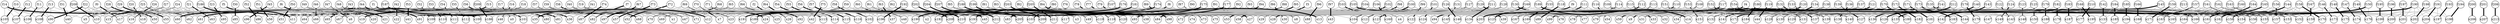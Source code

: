 // Time for parse the graph: 0.052003
// Number of varialbes:214
// Resulting graph:
// Number of variables:214
// Execution time: 0
// Return code: 0
graph ColumnSteady5{
node[shape=circle,fixedsize=1]
edge[color="gray", style="setlinewidth(2)"]
	"f0"--"x5" "f0"--"x10" "f0"--"x15" "f0"--"x16" "f0"--"x18" "f0"--"x35" "f0"--"x40" 
	"f1"--"x6" "f1"--"x11" "f1"--"x19" "f1"--"x20" "f1"--"x21" "f1"--"x22" "f1"--"x41" 
	"f2"--"x7" "f2"--"x12" "f2"--"x23" "f2"--"x24" "f2"--"x26" "f2"--"x37" "f2"--"x42" 
	"f3"--"x8" "f3"--"x13" "f3"--"x27" "f3"--"x28" "f3"--"x30" "f3"--"x38" "f3"--"x43" 
	"f4"--"x9" "f4"--"x14" "f4"--"x32" "f4"--"x33" "f4"--"x34" "f4"--"x39" "f4"--"x44" 
	"f5"--"x50" "f5"--"x55" "f5"--"x60" "f5"--"x61" "f5"--"x62" "f5"--"x63" "f5"--"x85" 
	"f6"--"x51" "f6"--"x56" "f6"--"x64" "f6"--"x65" "f6"--"x66" "f6"--"x67" "f6"--"x86" 
	"f7"--"x52" "f7"--"x57" "f7"--"x68" "f7"--"x69" "f7"--"x70" "f7"--"x71" "f7"--"x87" 
	"f8"--"x53" "f8"--"x58" "f8"--"x72" "f8"--"x73" "f8"--"x74" "f8"--"x75" "f8"--"x88" 
	"f9"--"x54" "f9"--"x59" "f9"--"x76" "f9"--"x77" "f9"--"x78" "f9"--"x79" "f9"--"x89" 
	"f10"--"x15" "f10"--"x90" 
	"f11"--"x16" "f11"--"x90" 
	"f12"--"x17" "f12"--"x90" 
	"f13"--"x18" "f13"--"x90" 
	"f14"--"x5" "f14"--"x105" "f14"--"x106" "f14"--"x107" "f14"--"x108" 
	"f15"--"x0" "f15"--"x15" "f15"--"x45" "f15"--"x46" "f15"--"x60" "f15"--"x100" "f15"--"x186" "f15"--"x189" "f15"--"x205" "f15"--"x208" 
	"f16"--"x0" "f16"--"x16" "f16"--"x45" "f16"--"x61" "f16"--"x65" "f16"--"x100" "f16"--"x186" "f16"--"x190" "f16"--"x205" "f16"--"x209" 
	"f17"--"x17" "f17"--"x45" "f17"--"x46" "f17"--"x62" "f17"--"x66" "f17"--"x100" "f17"--"x186" "f17"--"x191" "f17"--"x205" "f17"--"x210" 
	"f18"--"x0" "f18"--"x18" "f18"--"x45" "f18"--"x46" "f18"--"x63" "f18"--"x100" "f18"--"x186" "f18"--"x192" "f18"--"x205" "f18"--"x211" 
	"f19"--"x0" "f19"--"x35" "f19"--"x46" "f19"--"x80" "f19"--"x81" "f19"--"x100" "f19"--"x186" "f19"--"x193" "f19"--"x205" "f19"--"x212" 
	"f20"--"x15" "f20"--"x16" "f20"--"x17" 
	"f21"--"x15" "f21"--"x16" "f21"--"x17" "f21"--"x18" "f21"--"x60" "f21"--"x61" "f21"--"x62" 
	"f22"--"x5" "f22"--"x10" "f22"--"x15" "f22"--"x16" "f22"--"x17" "f22"--"x18" 
	"f23"--"x50" "f23"--"x55" "f23"--"x60" "f23"--"x61" "f23"--"x62" "f23"--"x63" 
	"f24"--"x10" "f24"--"x15" "f24"--"x16" "f24"--"x17" "f24"--"x18" "f24"--"x50" "f24"--"x55" "f24"--"x60" "f24"--"x61" "f24"--"x62" "f24"--"x63" 
	"f25"--"x5" "f25"--"x10" "f25"--"x15" "f25"--"x16" "f25"--"x17" "f25"--"x18" "f25"--"x50" "f25"--"x55" "f25"--"x60" "f25"--"x61" "f25"--"x63" 
	"f26"--"x5" "f26"--"x10" "f26"--"x15" "f26"--"x17" "f26"--"x18" "f26"--"x50" "f26"--"x55" "f26"--"x60" "f26"--"x61" "f26"--"x62" "f26"--"x63" 
	"f27"--"x5" "f27"--"x10" "f27"--"x16" "f27"--"x17" "f27"--"x18" "f27"--"x50" "f27"--"x55" "f27"--"x60" "f27"--"x61" "f27"--"x62" "f27"--"x63" 
	"f28"--"x5" 
	"f29"--"x10" 
	
	
	"f32"--"x19" "f32"--"x91" 
	"f33"--"x20" "f33"--"x91" 
	"f34"--"x21" "f34"--"x91" 
	"f35"--"x22" "f35"--"x91" 
	"f36"--"x6" "f36"--"x109" "f36"--"x110" "f36"--"x111" "f36"--"x112" 
	"f37"--"x0" "f37"--"x1" "f37"--"x15" "f37"--"x19" "f37"--"x46" "f37"--"x47" "f37"--"x64" "f37"--"x101" "f37"--"x205" "f37"--"x208" 
	"f38"--"x0" "f38"--"x1" "f38"--"x16" "f38"--"x20" "f38"--"x46" "f38"--"x65" "f38"--"x69" "f38"--"x101" "f38"--"x205" "f38"--"x209" 
	"f39"--"x0" "f39"--"x17" "f39"--"x21" "f39"--"x46" "f39"--"x47" "f39"--"x66" "f39"--"x70" "f39"--"x101" "f39"--"x205" "f39"--"x210" 
	"f40"--"x0" "f40"--"x1" "f40"--"x18" "f40"--"x22" "f40"--"x46" "f40"--"x47" "f40"--"x67" "f40"--"x101" "f40"--"x205" "f40"--"x211" 
	"f41"--"x0" "f41"--"x1" "f41"--"x36" "f41"--"x46" "f41"--"x47" "f41"--"x81" "f41"--"x82" "f41"--"x101" "f41"--"x205" "f41"--"x212" 
	"f42"--"x19" "f42"--"x20" "f42"--"x21" 
	"f43"--"x19" "f43"--"x20" "f43"--"x21" "f43"--"x22" "f43"--"x64" "f43"--"x66" "f43"--"x67" 
	"f44"--"x6" "f44"--"x11" "f44"--"x19" "f44"--"x20" "f44"--"x21" "f44"--"x22" 
	"f45"--"x51" "f45"--"x56" "f45"--"x64" "f45"--"x65" "f45"--"x66" "f45"--"x67" 
	"f46"--"x6" "f46"--"x11" "f46"--"x19" "f46"--"x20" "f46"--"x21" "f46"--"x22" "f46"--"x51" "f46"--"x56" "f46"--"x64" "f46"--"x65" "f46"--"x67" 
	"f47"--"x11" "f47"--"x19" "f47"--"x20" "f47"--"x21" "f47"--"x22" "f47"--"x51" "f47"--"x56" "f47"--"x64" "f47"--"x65" "f47"--"x66" "f47"--"x67" 
	"f48"--"x6" "f48"--"x11" "f48"--"x19" "f48"--"x21" "f48"--"x22" "f48"--"x51" "f48"--"x56" "f48"--"x64" "f48"--"x65" "f48"--"x66" "f48"--"x67" 
	"f49"--"x6" "f49"--"x11" "f49"--"x19" "f49"--"x20" "f49"--"x22" "f49"--"x51" "f49"--"x56" "f49"--"x64" "f49"--"x65" "f49"--"x66" "f49"--"x67" 
	"f50"--"x6" 
	"f51"--"x11" 
	
	
	"f54"--"x23" "f54"--"x92" 
	"f55"--"x24" "f55"--"x92" 
	"f56"--"x25" "f56"--"x92" 
	"f57"--"x26" "f57"--"x92" 
	"f58"--"x7" "f58"--"x113" "f58"--"x114" "f58"--"x115" "f58"--"x116" 
	"f59"--"x1" "f59"--"x2" "f59"--"x23" "f59"--"x47" "f59"--"x48" "f59"--"x68" "f59"--"x72" "f59"--"x102" "f59"--"x196" "f59"--"x199" 
	"f60"--"x1" "f60"--"x2" "f60"--"x20" "f60"--"x24" "f60"--"x47" "f60"--"x69" "f60"--"x73" "f60"--"x102" "f60"--"x196" "f60"--"x200" 
	"f61"--"x1" "f61"--"x21" "f61"--"x25" "f61"--"x47" "f61"--"x48" "f61"--"x70" "f61"--"x74" "f61"--"x102" "f61"--"x196" "f61"--"x201" 
	"f62"--"x1" "f62"--"x2" "f62"--"x22" "f62"--"x26" "f62"--"x47" "f62"--"x48" "f62"--"x71" "f62"--"x102" "f62"--"x196" "f62"--"x202" 
	"f63"--"x1" "f63"--"x2" "f63"--"x36" "f63"--"x47" "f63"--"x48" "f63"--"x82" "f63"--"x83" "f63"--"x102" "f63"--"x196" "f63"--"x203" 
	"f64"--"x23" "f64"--"x24" "f64"--"x25" 
	"f65"--"x23" "f65"--"x24" "f65"--"x25" "f65"--"x26" "f65"--"x68" "f65"--"x70" "f65"--"x71" 
	"f66"--"x7" "f66"--"x12" "f66"--"x23" "f66"--"x24" "f66"--"x25" "f66"--"x26" 
	"f67"--"x52" "f67"--"x57" "f67"--"x68" "f67"--"x69" "f67"--"x70" "f67"--"x71" 
	"f68"--"x7" "f68"--"x12" "f68"--"x23" "f68"--"x24" "f68"--"x25" "f68"--"x26" "f68"--"x52" "f68"--"x57" "f68"--"x68" "f68"--"x69" "f68"--"x71" 
	"f69"--"x7" "f69"--"x12" "f69"--"x24" "f69"--"x25" "f69"--"x26" "f69"--"x52" "f69"--"x57" "f69"--"x68" "f69"--"x69" "f69"--"x70" "f69"--"x71" 
	"f70"--"x12" "f70"--"x23" "f70"--"x24" "f70"--"x25" "f70"--"x26" "f70"--"x52" "f70"--"x57" "f70"--"x68" "f70"--"x69" "f70"--"x70" "f70"--"x71" 
	"f71"--"x7" "f71"--"x12" "f71"--"x23" "f71"--"x25" "f71"--"x26" "f71"--"x52" "f71"--"x57" "f71"--"x68" "f71"--"x69" "f71"--"x70" "f71"--"x71" 
	"f72"--"x7" 
	"f73"--"x12" 
	
	
	"f76"--"x27" "f76"--"x93" 
	"f77"--"x28" "f77"--"x93" 
	"f78"--"x29" "f78"--"x93" 
	"f79"--"x30" "f79"--"x93" 
	"f80"--"x8" "f80"--"x117" "f80"--"x118" "f80"--"x119" "f80"--"x120" 
	"f81"--"x2" "f81"--"x3" "f81"--"x23" "f81"--"x27" "f81"--"x48" "f81"--"x49" "f81"--"x72" "f81"--"x103" "f81"--"x205" "f81"--"x208" 
	"f82"--"x2" "f82"--"x3" "f82"--"x24" "f82"--"x28" "f82"--"x48" "f82"--"x49" "f82"--"x73" "f82"--"x103" "f82"--"x205" "f82"--"x209" 
	"f83"--"x2" "f83"--"x25" "f83"--"x29" "f83"--"x48" "f83"--"x49" "f83"--"x74" "f83"--"x78" "f83"--"x103" "f83"--"x205" "f83"--"x210" 
	"f84"--"x2" "f84"--"x3" "f84"--"x26" "f84"--"x30" "f84"--"x48" "f84"--"x75" "f84"--"x79" "f84"--"x103" "f84"--"x205" "f84"--"x211" 
	"f85"--"x2" "f85"--"x3" "f85"--"x37" "f85"--"x48" "f85"--"x49" "f85"--"x83" "f85"--"x84" "f85"--"x103" "f85"--"x205" "f85"--"x212" 
	"f86"--"x27" "f86"--"x28" "f86"--"x29" 
	"f87"--"x27" "f87"--"x28" "f87"--"x29" "f87"--"x30" "f87"--"x72" "f87"--"x74" "f87"--"x75" 
	"f88"--"x8" "f88"--"x13" "f88"--"x27" "f88"--"x28" "f88"--"x29" "f88"--"x30" 
	"f89"--"x53" "f89"--"x58" "f89"--"x72" "f89"--"x73" "f89"--"x74" "f89"--"x75" 
	"f90"--"x8" "f90"--"x13" "f90"--"x27" "f90"--"x28" "f90"--"x29" "f90"--"x30" "f90"--"x53" "f90"--"x58" "f90"--"x72" "f90"--"x73" "f90"--"x75" 
	"f91"--"x8" "f91"--"x13" "f91"--"x28" "f91"--"x29" "f91"--"x30" "f91"--"x53" "f91"--"x58" "f91"--"x72" "f91"--"x73" "f91"--"x74" "f91"--"x75" 
	"f92"--"x8" "f92"--"x13" "f92"--"x27" "f92"--"x28" "f92"--"x29" "f92"--"x30" "f92"--"x53" "f92"--"x58" "f92"--"x73" "f92"--"x74" "f92"--"x75" 
	"f93"--"x13" "f93"--"x27" "f93"--"x28" "f93"--"x29" "f93"--"x30" "f93"--"x53" "f93"--"x58" "f93"--"x72" "f93"--"x73" "f93"--"x74" "f93"--"x75" 
	"f94"--"x8" 
	"f95"--"x13" 
	
	
	"f98"--"x31" "f98"--"x94" 
	"f99"--"x32" "f99"--"x94" 
	"f100"--"x33" "f100"--"x94" 
	"f101"--"x34" "f101"--"x94" 
	"f102"--"x9" "f102"--"x121" "f102"--"x122" "f102"--"x123" "f102"--"x124" 
	"f103"--"x3" "f103"--"x27" "f103"--"x31" "f103"--"x49" "f103"--"x76" "f103"--"x104" "f103"--"x160" "f103"--"x163" "f103"--"x205" "f103"--"x208" 
	"f104"--"x3" "f104"--"x4" "f104"--"x32" "f104"--"x49" "f104"--"x77" "f104"--"x104" "f104"--"x160" "f104"--"x164" "f104"--"x205" "f104"--"x209" 
	"f105"--"x3" "f105"--"x4" "f105"--"x29" "f105"--"x33" "f105"--"x49" "f105"--"x78" "f105"--"x104" "f105"--"x160" "f105"--"x205" "f105"--"x210" 
	"f106"--"x3" "f106"--"x4" "f106"--"x30" "f106"--"x34" "f106"--"x49" "f106"--"x79" "f106"--"x104" "f106"--"x166" "f106"--"x205" "f106"--"x211" 
	"f107"--"x3" "f107"--"x4" "f107"--"x38" "f107"--"x49" "f107"--"x84" "f107"--"x104" "f107"--"x160" "f107"--"x167" "f107"--"x205" "f107"--"x212" 
	"f108"--"x31" "f108"--"x32" "f108"--"x33" 
	"f109"--"x31" "f109"--"x33" "f109"--"x34" "f109"--"x76" "f109"--"x77" "f109"--"x78" "f109"--"x79" 
	"f110"--"x9" "f110"--"x14" "f110"--"x31" "f110"--"x32" "f110"--"x33" "f110"--"x34" 
	"f111"--"x54" "f111"--"x59" "f111"--"x76" "f111"--"x77" "f111"--"x78" "f111"--"x79" 
	"f112"--"x9" "f112"--"x14" "f112"--"x31" "f112"--"x32" "f112"--"x33" "f112"--"x34" "f112"--"x54" "f112"--"x59" "f112"--"x76" "f112"--"x77" "f112"--"x78" 
	"f113"--"x14" "f113"--"x31" "f113"--"x32" "f113"--"x33" "f113"--"x34" "f113"--"x54" "f113"--"x59" "f113"--"x76" "f113"--"x77" "f113"--"x78" "f113"--"x79" 
	"f114"--"x9" "f114"--"x14" "f114"--"x31" "f114"--"x32" "f114"--"x33" "f114"--"x34" "f114"--"x54" "f114"--"x59" "f114"--"x76" "f114"--"x77" "f114"--"x79" 
	"f115"--"x9" "f115"--"x14" "f115"--"x31" "f115"--"x32" "f115"--"x34" "f115"--"x54" "f115"--"x59" "f115"--"x76" "f115"--"x77" "f115"--"x78" "f115"--"x79" 
	"f116"--"x9" 
	"f117"--"x14" 
	
	
	"f120"--"x126" "f120"--"x127" "f120"--"x128" "f120"--"x129" "f120"--"x130" "f120"--"x131" "f120"--"x133" 
	"f121"--"x135" "f121"--"x136" "f121"--"x137" "f121"--"x138" "f121"--"x139" "f121"--"x140" "f121"--"x142" 
	"f122"--"x128" "f122"--"x147" 
	"f123"--"x129" "f123"--"x143" 
	"f124"--"x130" "f124"--"x143" 
	"f125"--"x131" "f125"--"x143" 
	
	"f127"--"x45" "f127"--"x125" "f127"--"x128" "f127"--"x134" "f127"--"x137" "f127"--"x146" 
	"f128"--"x45" "f128"--"x125" "f128"--"x129" "f128"--"x134" "f128"--"x138" "f128"--"x146" 
	"f129"--"x45" "f129"--"x62" "f129"--"x125" "f129"--"x130" "f129"--"x134" "f129"--"x146" 
	"f130"--"x45" "f130"--"x63" "f130"--"x125" "f130"--"x131" "f130"--"x134" "f130"--"x146" 
	"f131"--"x45" "f131"--"x80" "f131"--"x125" "f131"--"x132" "f131"--"x134" "f131"--"x141" "f131"--"x146" 
	"f132"--"x128" "f132"--"x129" "f132"--"x130" 
	"f133"--"x128" "f133"--"x129" "f133"--"x130" "f133"--"x131" "f133"--"x138" "f133"--"x139" "f133"--"x140" 
	"f134"--"x126" "f134"--"x127" "f134"--"x128" "f134"--"x129" "f134"--"x131" "f134"--"x143" 
	"f135"--"x135" "f135"--"x136" "f135"--"x137" "f135"--"x138" "f135"--"x139" "f135"--"x140" 
	"f136"--"x126" "f136"--"x127" "f136"--"x128" "f136"--"x129" "f136"--"x130" "f136"--"x131" "f136"--"x135" "f136"--"x136" "f136"--"x137" "f136"--"x139" "f136"--"x140" 
	"f137"--"x126" "f137"--"x127" "f137"--"x128" "f137"--"x130" "f137"--"x131" "f137"--"x135" "f137"--"x136" "f137"--"x137" "f137"--"x138" "f137"--"x139" "f137"--"x140" 
	"f138"--"x126" "f138"--"x127" "f138"--"x129" "f138"--"x130" "f138"--"x131" "f138"--"x135" "f138"--"x136" "f138"--"x137" "f138"--"x138" "f138"--"x139" "f138"--"x140" 
	"f139"--"x126" "f139"--"x128" "f139"--"x129" "f139"--"x130" "f139"--"x131" "f139"--"x135" "f139"--"x136" "f139"--"x137" "f139"--"x138" "f139"--"x139" "f139"--"x140" 
	"f140"--"x126" 
	"f141"--"x127" 
	
	
	"f144"--"x152" "f144"--"x153" "f144"--"x154" "f144"--"x155" "f144"--"x156" "f144"--"x157" "f144"--"x159" 
	"f145"--"x161" "f145"--"x162" "f145"--"x163" "f145"--"x164" "f145"--"x165" "f145"--"x166" "f145"--"x168" 
	"f146"--"x154" "f146"--"x170" 
	"f147"--"x155" "f147"--"x170" 
	"f148"--"x156" "f148"--"x170" 
	"f149"--"x157" "f149"--"x170" 
	"f150"--"x152" "f150"--"x173" "f150"--"x174" "f150"--"x175" "f150"--"x176" 
	"f151"--"x4" "f151"--"x31" "f151"--"x151" "f151"--"x160" "f151"--"x163" "f151"--"x172" "f151"--"x205" "f151"--"x208" 
	"f152"--"x4" "f152"--"x32" "f152"--"x151" "f152"--"x160" "f152"--"x164" "f152"--"x172" "f152"--"x205" "f152"--"x209" 
	"f153"--"x4" "f153"--"x33" "f153"--"x156" "f153"--"x160" "f153"--"x165" "f153"--"x172" "f153"--"x205" "f153"--"x210" 
	"f154"--"x4" "f154"--"x34" "f154"--"x151" "f154"--"x157" "f154"--"x160" "f154"--"x172" "f154"--"x205" "f154"--"x211" 
	"f155"--"x4" "f155"--"x39" "f155"--"x151" "f155"--"x158" "f155"--"x160" "f155"--"x167" "f155"--"x172" "f155"--"x205" "f155"--"x212" 
	"f156"--"x154" "f156"--"x155" "f156"--"x156" 
	"f157"--"x154" "f157"--"x155" "f157"--"x156" "f157"--"x157" "f157"--"x164" "f157"--"x165" "f157"--"x166" 
	"f158"--"x152" "f158"--"x153" "f158"--"x154" "f158"--"x155" "f158"--"x156" "f158"--"x157" 
	"f159"--"x161" "f159"--"x162" "f159"--"x163" "f159"--"x164" "f159"--"x165" "f159"--"x166" 
	"f160"--"x152" "f160"--"x153" "f160"--"x154" "f160"--"x155" "f160"--"x156" "f160"--"x157" "f160"--"x161" "f160"--"x162" "f160"--"x163" "f160"--"x165" "f160"--"x166" 
	"f161"--"x152" "f161"--"x153" "f161"--"x154" "f161"--"x155" "f161"--"x157" "f161"--"x161" "f161"--"x162" "f161"--"x163" "f161"--"x164" "f161"--"x165" "f161"--"x166" 
	"f162"--"x153" "f162"--"x154" "f162"--"x155" "f162"--"x156" "f162"--"x157" "f162"--"x161" "f162"--"x162" "f162"--"x163" "f162"--"x164" "f162"--"x165" "f162"--"x166" 
	"f163"--"x152" "f163"--"x154" "f163"--"x155" "f163"--"x156" "f163"--"x157" "f163"--"x161" "f163"--"x162" "f163"--"x163" "f163"--"x164" "f163"--"x165" "f163"--"x166" 
	"f164"--"x153" 
	"f165"--"x152" 
	
	
	"f168"--"x125" "f168"--"x177" 
	"f169"--"x177" "f169"--"x186" 
	"f170"--"x128" 
	"f171"--"x129" 
	"f172"--"x130" 
	"f173"--"x131" 
	"f174"--"x128" 
	"f175"--"x129" 
	"f176"--"x130" 
	"f177"--"x131" 
	"f178"--"x127" 
	"f179"--"x127" 
	"f180"--"x132" 
	"f181"--"x132" 
	"f182"--"x126" 
	"f183"--"x126" 
	"f184"--"x133" 
	"f185"--"x133" 
	"f186"--"x10" 
	"f187"--"x11" 
	"f188"--"x12" 
	"f189"--"x13" 
	"f190"--"x197" "f190"--"x198" "f190"--"x199" "f190"--"x200" "f190"--"x201" "f190"--"x202" "f190"--"x204" 
	"f191"--"x197" "f191"--"x198" "f191"--"x199" "f191"--"x200" "f191"--"x201" "f191"--"x202" 
	
	
	
	
	
	
	
	
	
	
	
	
	
	
	
	
	
	
	
	
	
	"f213"--"x161" 
edge[color="black", style="setlinewidth(4)"]
	"f0"--"x17"
	"f1"--"x36"
	"f2"--"x25"
	"f3"--"x29"
	"f4"--"x31"
	"f5"--"x80"
	"f6"--"x81"
	"f7"--"x82"
	"f8"--"x83"
	"f9"--"x84"
	"f10"--"x105"
	"f11"--"x106"
	"f12"--"x107"
	"f13"--"x108"
	"f14"--"x100"
	"f15"--"x64"
	"f16"--"x46"
	"f17"--"x0"
	"f18"--"x67"
	"f19"--"x45"
	"f20"--"x18"
	"f21"--"x63"
	"f22"--"x90"
	"f23"--"x95"
	"f24"--"x5"
	"f25"--"x62"
	"f26"--"x16"
	"f27"--"x15"
	"f28"--"x50"
	"f29"--"x55"
	"f30"--"x85"
	"f31"--"x40"
	"f32"--"x109"
	"f33"--"x110"
	"f34"--"x111"
	"f35"--"x112"
	"f36"--"x101"
	"f37"--"x68"
	"f38"--"x47"
	"f39"--"x1"
	"f40"--"x71"
	"f41"--"x35"
	"f42"--"x22"
	"f43"--"x65"
	"f44"--"x91"
	"f45"--"x96"
	"f46"--"x66"
	"f47"--"x6"
	"f48"--"x20"
	"f49"--"x21"
	"f50"--"x51"
	"f51"--"x56"
	"f52"--"x86"
	"f53"--"x41"
	"f54"--"x113"
	"f55"--"x114"
	"f56"--"x115"
	"f57"--"x116"
	"f58"--"x102"
	"f59"--"x19"
	"f60"--"x48"
	"f61"--"x2"
	"f62"--"x75"
	"f63"--"x37"
	"f64"--"x26"
	"f65"--"x69"
	"f66"--"x92"
	"f67"--"x97"
	"f68"--"x70"
	"f69"--"x23"
	"f70"--"x7"
	"f71"--"x24"
	"f72"--"x52"
	"f73"--"x57"
	"f74"--"x87"
	"f75"--"x42"
	"f76"--"x117"
	"f77"--"x118"
	"f78"--"x119"
	"f79"--"x120"
	"f80"--"x103"
	"f81"--"x76"
	"f82"--"x77"
	"f83"--"x3"
	"f84"--"x49"
	"f85"--"x38"
	"f86"--"x30"
	"f87"--"x73"
	"f88"--"x93"
	"f89"--"x98"
	"f90"--"x74"
	"f91"--"x27"
	"f92"--"x72"
	"f93"--"x8"
	"f94"--"x53"
	"f95"--"x58"
	"f96"--"x88"
	"f97"--"x43"
	"f98"--"x121"
	"f99"--"x122"
	"f100"--"x123"
	"f101"--"x124"
	"f102"--"x104"
	"f103"--"x4"
	"f104"--"x28"
	"f105"--"x165"
	"f106"--"x160"
	"f107"--"x39"
	"f108"--"x34"
	"f109"--"x32"
	"f110"--"x94"
	"f111"--"x99"
	"f112"--"x79"
	"f113"--"x9"
	"f114"--"x78"
	"f115"--"x33"
	"f116"--"x54"
	"f117"--"x59"
	"f118"--"x89"
	"f119"--"x44"
	"f120"--"x132"
	"f121"--"x141"
	"f122"--"x143"
	"f123"--"x148"
	"f124"--"x149"
	"f125"--"x150"
	"f126"--"x146"
	"f127"--"x60"
	"f128"--"x61"
	"f129"--"x139"
	"f130"--"x140"
	"f131"--"x145"
	"f132"--"x131"
	"f133"--"x137"
	"f134"--"x130"
	"f135"--"x144"
	"f136"--"x138"
	"f137"--"x129"
	"f138"--"x128"
	"f139"--"x127"
	"f140"--"x135"
	"f141"--"x136"
	"f142"--"x133"
	"f143"--"x142"
	"f144"--"x158"
	"f145"--"x167"
	"f146"--"x173"
	"f147"--"x174"
	"f148"--"x175"
	"f149"--"x176"
	"f150"--"x172"
	"f151"--"x154"
	"f152"--"x155"
	"f153"--"x151"
	"f154"--"x166"
	"f155"--"x169"
	"f156"--"x157"
	"f157"--"x163"
	"f158"--"x170"
	"f159"--"x171"
	"f160"--"x164"
	"f161"--"x156"
	"f162"--"x152"
	"f163"--"x153"
	"f164"--"x162"
	"f165"--"x161"
	"f166"--"x168"
	"f167"--"x159"
	"f168"--"x195"
	"f169"--"x125"
	"f170"--"x180"
	"f171"--"x181"
	"f172"--"x182"
	"f173"--"x183"
	"f174"--"x189"
	"f175"--"x190"
	"f176"--"x191"
	"f177"--"x192"
	"f178"--"x179"
	"f179"--"x188"
	"f180"--"x184"
	"f181"--"x193"
	"f182"--"x178"
	"f183"--"x187"
	"f184"--"x185"
	"f185"--"x194"
	"f186"--"x11"
	"f187"--"x12"
	"f188"--"x13"
	"f189"--"x14"
	"f190"--"x203"
	"f191"--"x204"
	"f192"--"x196"
	"f193"--"x197"
	"f194"--"x198"
	"f195"--"x199"
	"f196"--"x200"
	"f197"--"x201"
	"f198"--"x202"
	"f199"--"x205"
	"f200"--"x206"
	"f201"--"x207"
	"f202"--"x208"
	"f203"--"x209"
	"f204"--"x210"
	"f205"--"x211"
	"f206"--"x213"
	"f207"--"x212"
	"f208"--"x10"
	"f209"--"x186"
	"f210"--"x177"
	"f211"--"x134"
	"f212"--"x126"
}
